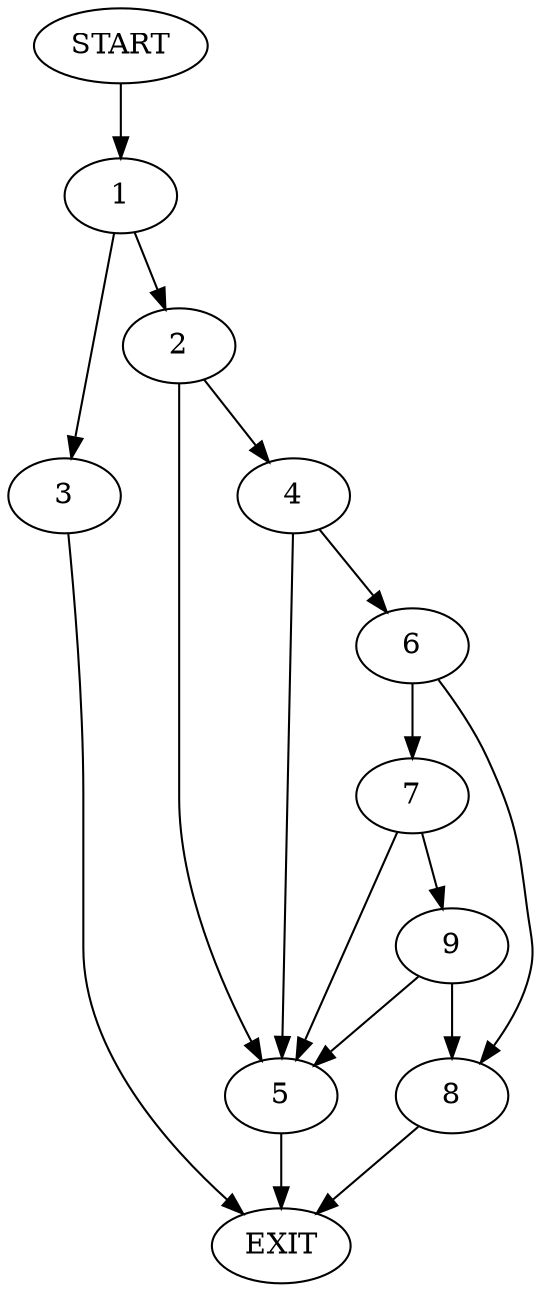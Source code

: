 digraph {
0 [label="START"]
10 [label="EXIT"]
0 -> 1
1 -> 2
1 -> 3
2 -> 4
2 -> 5
3 -> 10
5 -> 10
4 -> 5
4 -> 6
6 -> 7
6 -> 8
7 -> 5
7 -> 9
8 -> 10
9 -> 5
9 -> 8
}
